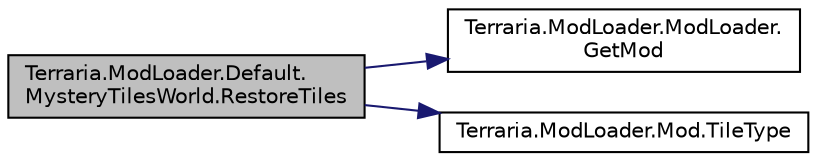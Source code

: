 digraph "Terraria.ModLoader.Default.MysteryTilesWorld.RestoreTiles"
{
  edge [fontname="Helvetica",fontsize="10",labelfontname="Helvetica",labelfontsize="10"];
  node [fontname="Helvetica",fontsize="10",shape=record];
  rankdir="LR";
  Node12 [label="Terraria.ModLoader.Default.\lMysteryTilesWorld.RestoreTiles",height=0.2,width=0.4,color="black", fillcolor="grey75", style="filled", fontcolor="black"];
  Node12 -> Node13 [color="midnightblue",fontsize="10",style="solid",fontname="Helvetica"];
  Node13 [label="Terraria.ModLoader.ModLoader.\lGetMod",height=0.2,width=0.4,color="black", fillcolor="white", style="filled",URL="$class_terraria_1_1_mod_loader_1_1_mod_loader.html#aed988cac63e90351b6ed0bd72495f3af",tooltip="Gets the instance of the Mod with the specified name. "];
  Node12 -> Node14 [color="midnightblue",fontsize="10",style="solid",fontname="Helvetica"];
  Node14 [label="Terraria.ModLoader.Mod.TileType",height=0.2,width=0.4,color="black", fillcolor="white", style="filled",URL="$class_terraria_1_1_mod_loader_1_1_mod.html#a5d371832fbdd332b57deb42f062f7be0",tooltip="Gets the type of the ModTile of this mod with the given name. Returns 0 if no ModTile with the given ..."];
}
